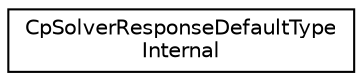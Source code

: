digraph "Graphical Class Hierarchy"
{
 // LATEX_PDF_SIZE
  edge [fontname="Helvetica",fontsize="10",labelfontname="Helvetica",labelfontsize="10"];
  node [fontname="Helvetica",fontsize="10",shape=record];
  rankdir="LR";
  Node0 [label="CpSolverResponseDefaultType\lInternal",height=0.2,width=0.4,color="black", fillcolor="white", style="filled",URL="$structoperations__research_1_1sat_1_1_cp_solver_response_default_type_internal.html",tooltip=" "];
}
